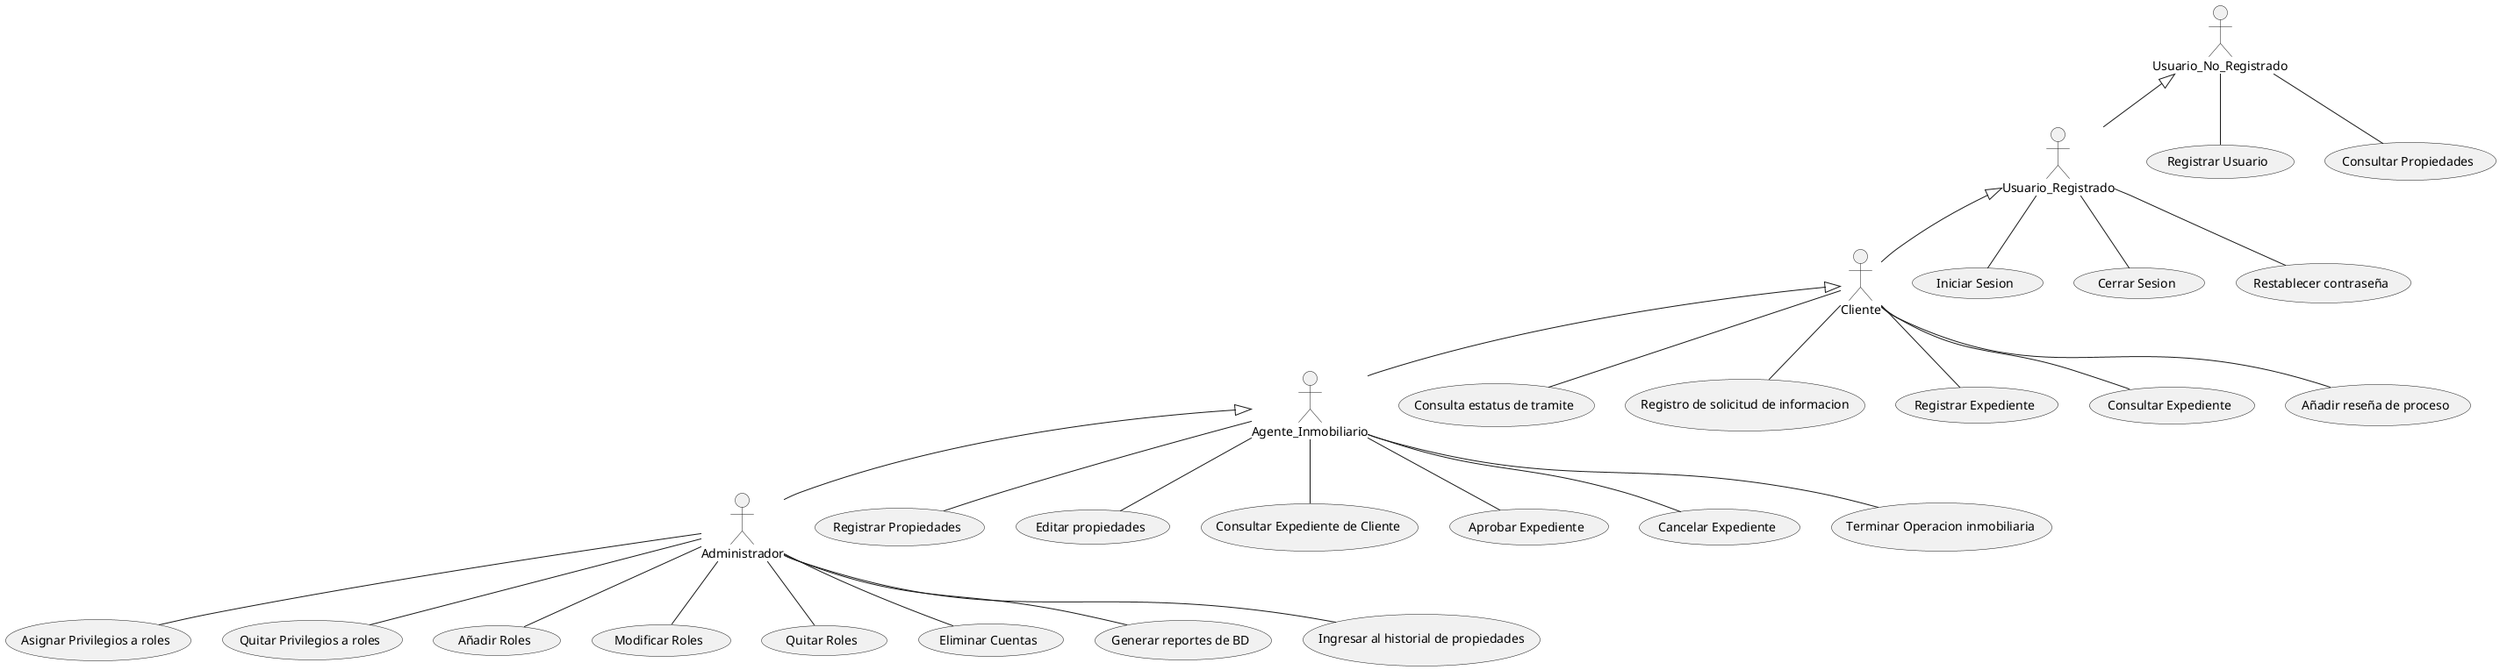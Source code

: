 @startuml KIARA

'Direccion de las acciones/Actores
'left to right direction
'Actores del sistema
:Usuario_No_Registrado:
:Usuario_Registrado:
:Cliente:
:Agente_Inmobiliario:
:Administrador:
'Cosas de Usuario no registrado
(Registrar Usuario) as (reg)
(Consultar Propiedades) as (consultprop)
'Cosas de usuario
(Iniciar Sesion) as (init)
(Cerrar Sesion) as (Logout)
(Restablecer contraseña) as (fPassword)
'Cosas de cliente
(Consulta estatus de tramite) as (consultProc)
(Registro de solicitud de informacion) as (solicinfo)
(Registrar Expediente) as (upload_docs)
(Consultar Expediente) as (download_docs)
(Añadir reseña de proceso) as (review)
'Cosas de Agente Inmobiliario
(Registrar Propiedades) as (RegisProp)
(Editar propiedades) as (Editar_propiedades)
'Consideracion de unir en uno solo no?
(Consultar Expediente de Cliente) as (DescexpC)
'Aqui dentro va la notificacion
(Aprobar Expediente) as (AproveExp) 
(Cancelar Expediente) as (RevocExp)
(Terminar Operacion inmobiliaria) as (tOperacion)
'Cosas de Administrador
(Asignar Privilegios a roles) as (SetPrivs)
(Quitar Privilegios a roles)  as (RmPrivs)
(Añadir Roles) as (addRoles)
(Modificar Roles) as (ModRoles)
(Quitar Roles) as (rmRoles)
(Eliminar Cuentas) as (rmAccount)
(Generar reportes de BD) as (BDReport)
(Ingresar al historial de propiedades) as (RegRev)

'Herencias
Usuario_No_Registrado <|-- Usuario_Registrado
Usuario_Registrado <|-- Cliente
Cliente <|-- Agente_Inmobiliario
Agente_Inmobiliario <|-- Administrador
'Acciones de usuario no registrado
Usuario_No_Registrado -- reg
Usuario_No_Registrado -- consultprop
'Acciones de Usuario Registrado
Usuario_Registrado -- init
Usuario_Registrado -- Logout
Usuario_Registrado -- fPassword
'Acciones de Cliente
Cliente -- consultProc
Cliente -- solicinfo
Cliente -- upload_docs
Cliente -- download_docs
Cliente -- review
'Acciones de Agente Inmobiliario
Agente_Inmobiliario -- RegisProp
Agente_Inmobiliario -- Editar_propiedades
Agente_Inmobiliario -- DescexpC
Agente_Inmobiliario -- AproveExp
Agente_Inmobiliario -- RevocExp
Agente_Inmobiliario -- tOperacion
'Acciones de administrador
Administrador -- RegRev
Administrador -- SetPrivs
Administrador -- RmPrivs
Administrador -- addRoles
Administrador -- rmRoles
Administrador -- rmAccount
Administrador -- BDReport
Administrador -- ModRoles
@enduml